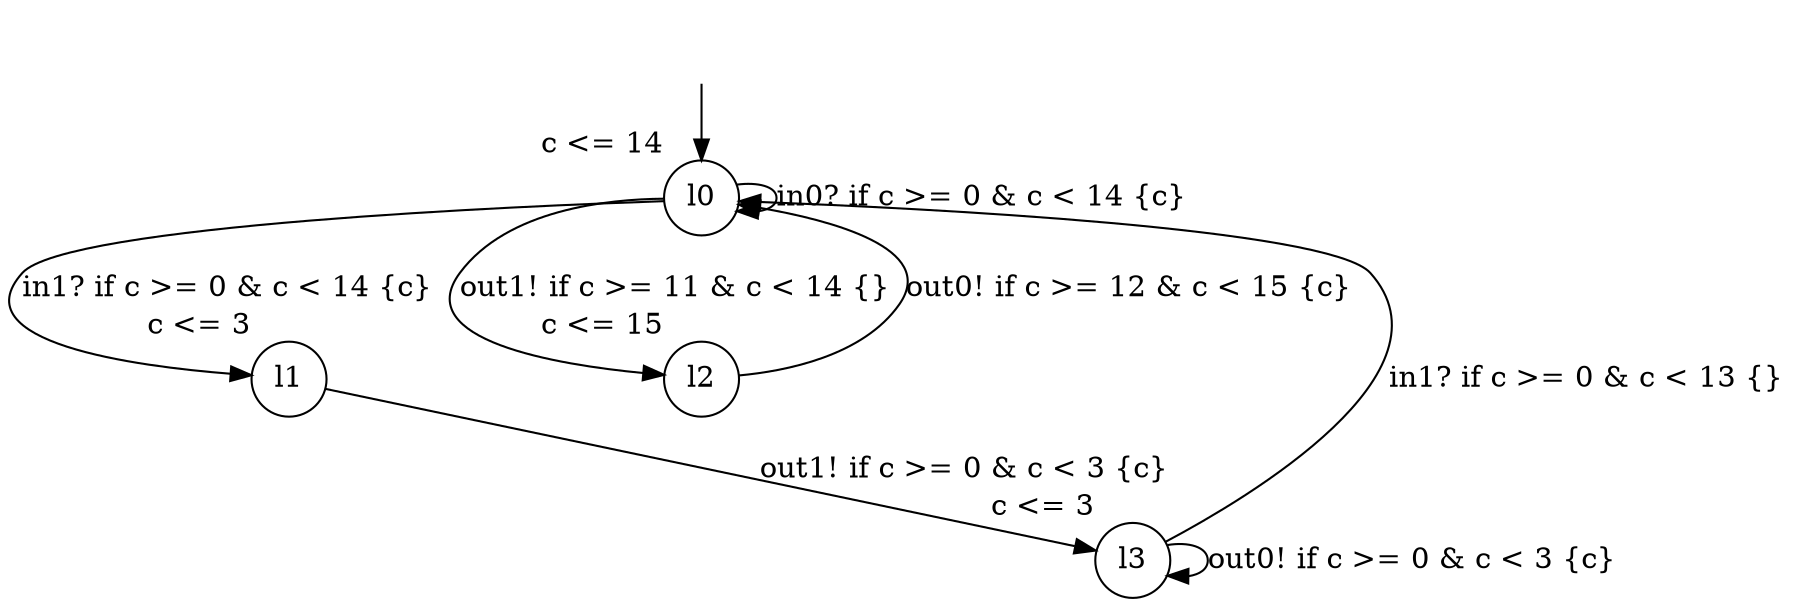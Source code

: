 digraph g {
__start0 [label="" shape="none"];
l0 [shape="circle" margin=0 label="l0", xlabel="c <= 14"];
l1 [shape="circle" margin=0 label="l1", xlabel="c <= 3"];
l2 [shape="circle" margin=0 label="l2", xlabel="c <= 15"];
l3 [shape="circle" margin=0 label="l3", xlabel="c <= 3"];
l0 -> l0 [label="in0? if c >= 0 & c < 14 {c} "];
l0 -> l1 [label="in1? if c >= 0 & c < 14 {c} "];
l0 -> l2 [label="out1! if c >= 11 & c < 14 {} "];
l1 -> l3 [label="out1! if c >= 0 & c < 3 {c} "];
l2 -> l0 [label="out0! if c >= 12 & c < 15 {c} "];
l3 -> l3 [label="out0! if c >= 0 & c < 3 {c} "];
l3 -> l0 [label="in1? if c >= 0 & c < 13 {} "];
__start0 -> l0;
}
